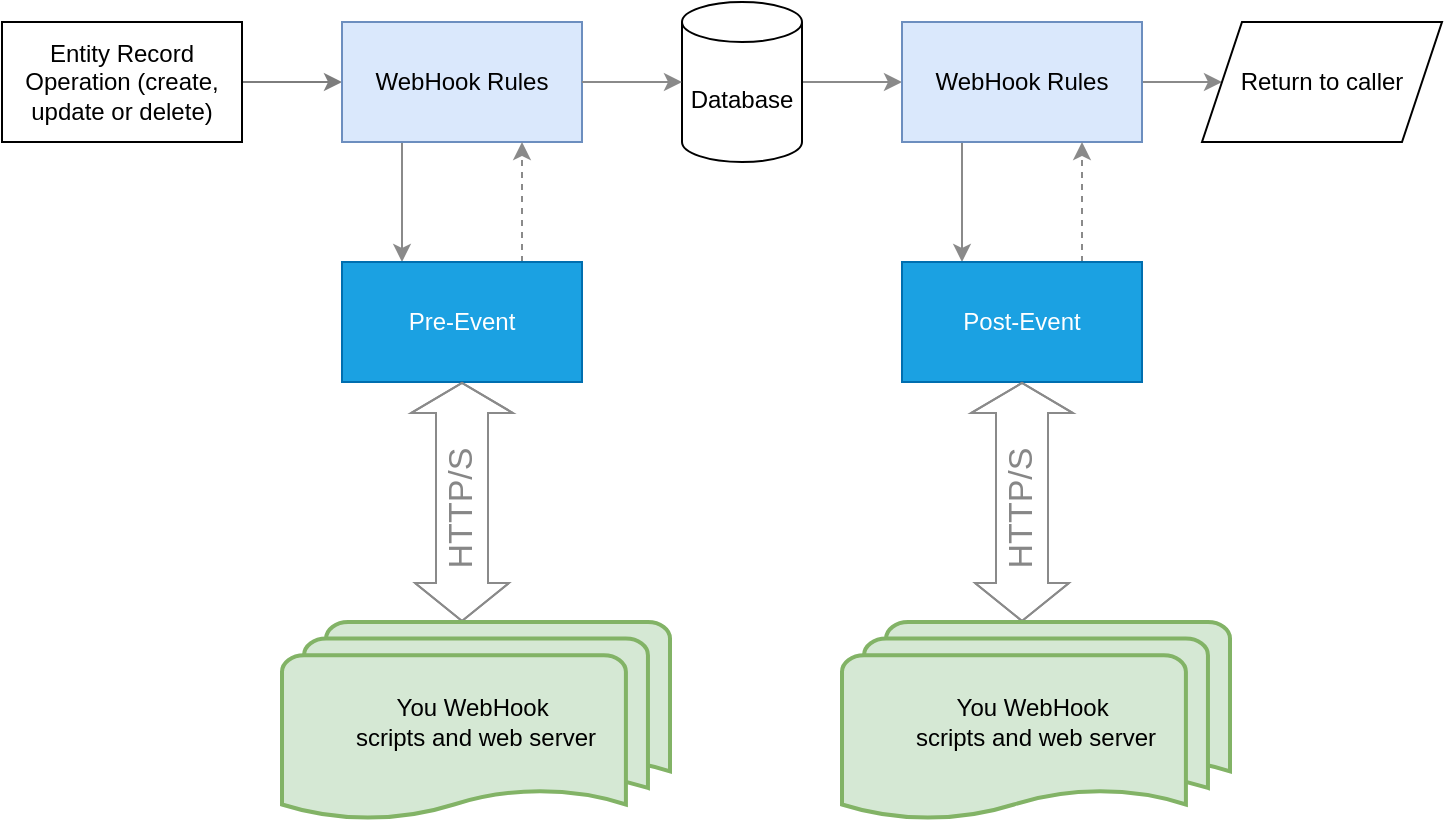 <mxfile version="22.0.4" type="device">
  <diagram name="Page-1" id="PtbTHUMTUIfh84WbkgZB">
    <mxGraphModel dx="1475" dy="985" grid="1" gridSize="10" guides="1" tooltips="1" connect="1" arrows="1" fold="1" page="1" pageScale="1" pageWidth="850" pageHeight="1100" math="0" shadow="0">
      <root>
        <mxCell id="0" />
        <mxCell id="1" parent="0" />
        <mxCell id="P-q5lw0AguM5Vt7-3L7y-13" style="edgeStyle=orthogonalEdgeStyle;rounded=0;orthogonalLoop=1;jettySize=auto;html=1;exitX=1;exitY=0.5;exitDx=0;exitDy=0;entryX=0;entryY=0.5;entryDx=0;entryDy=0;strokeColor=#7d7d7d;" parent="1" source="P-q5lw0AguM5Vt7-3L7y-2" target="P-q5lw0AguM5Vt7-3L7y-5" edge="1">
          <mxGeometry relative="1" as="geometry" />
        </mxCell>
        <mxCell id="P-q5lw0AguM5Vt7-3L7y-2" value="Entity Record Operation (create, update or delete)" style="rounded=0;whiteSpace=wrap;html=1;" parent="1" vertex="1">
          <mxGeometry x="50" y="170" width="120" height="60" as="geometry" />
        </mxCell>
        <mxCell id="P-q5lw0AguM5Vt7-3L7y-15" style="edgeStyle=orthogonalEdgeStyle;rounded=0;orthogonalLoop=1;jettySize=auto;html=1;exitX=1;exitY=0.5;exitDx=0;exitDy=0;exitPerimeter=0;entryX=0;entryY=0.5;entryDx=0;entryDy=0;strokeColor=#8A8A8A;" parent="1" source="P-q5lw0AguM5Vt7-3L7y-4" target="P-q5lw0AguM5Vt7-3L7y-10" edge="1">
          <mxGeometry relative="1" as="geometry" />
        </mxCell>
        <mxCell id="P-q5lw0AguM5Vt7-3L7y-4" value="Database" style="shape=cylinder3;whiteSpace=wrap;html=1;boundedLbl=1;backgroundOutline=1;size=10;" parent="1" vertex="1">
          <mxGeometry x="390" y="160" width="60" height="80" as="geometry" />
        </mxCell>
        <mxCell id="P-q5lw0AguM5Vt7-3L7y-7" style="edgeStyle=orthogonalEdgeStyle;rounded=0;orthogonalLoop=1;jettySize=auto;html=1;exitX=0.25;exitY=1;exitDx=0;exitDy=0;entryX=0.25;entryY=0;entryDx=0;entryDy=0;strokeColor=#8A8A8A;" parent="1" source="P-q5lw0AguM5Vt7-3L7y-5" target="P-q5lw0AguM5Vt7-3L7y-6" edge="1">
          <mxGeometry relative="1" as="geometry" />
        </mxCell>
        <mxCell id="P-q5lw0AguM5Vt7-3L7y-5" value="WebHook Rules" style="rounded=0;whiteSpace=wrap;html=1;fillColor=#dae8fc;strokeColor=#6c8ebf;" parent="1" vertex="1">
          <mxGeometry x="220" y="170" width="120" height="60" as="geometry" />
        </mxCell>
        <mxCell id="P-q5lw0AguM5Vt7-3L7y-8" style="edgeStyle=orthogonalEdgeStyle;rounded=0;orthogonalLoop=1;jettySize=auto;html=1;exitX=0.75;exitY=0;exitDx=0;exitDy=0;entryX=0.75;entryY=1;entryDx=0;entryDy=0;dashed=1;strokeColor=#8A8A8A;" parent="1" source="P-q5lw0AguM5Vt7-3L7y-6" target="P-q5lw0AguM5Vt7-3L7y-5" edge="1">
          <mxGeometry relative="1" as="geometry" />
        </mxCell>
        <mxCell id="P-q5lw0AguM5Vt7-3L7y-6" value="Pre-Event" style="rounded=0;whiteSpace=wrap;html=1;fillColor=#1ba1e2;fontColor=#ffffff;strokeColor=#006EAF;" parent="1" vertex="1">
          <mxGeometry x="220" y="290" width="120" height="60" as="geometry" />
        </mxCell>
        <mxCell id="P-q5lw0AguM5Vt7-3L7y-9" style="edgeStyle=orthogonalEdgeStyle;rounded=0;orthogonalLoop=1;jettySize=auto;html=1;exitX=0.25;exitY=1;exitDx=0;exitDy=0;entryX=0.25;entryY=0;entryDx=0;entryDy=0;strokeColor=#8A8A8A;" parent="1" source="P-q5lw0AguM5Vt7-3L7y-10" target="P-q5lw0AguM5Vt7-3L7y-12" edge="1">
          <mxGeometry relative="1" as="geometry" />
        </mxCell>
        <mxCell id="P-q5lw0AguM5Vt7-3L7y-17" style="edgeStyle=orthogonalEdgeStyle;rounded=0;orthogonalLoop=1;jettySize=auto;html=1;exitX=1;exitY=0.5;exitDx=0;exitDy=0;strokeColor=#8A8A8A;" parent="1" source="P-q5lw0AguM5Vt7-3L7y-10" target="P-q5lw0AguM5Vt7-3L7y-16" edge="1">
          <mxGeometry relative="1" as="geometry" />
        </mxCell>
        <mxCell id="P-q5lw0AguM5Vt7-3L7y-10" value="WebHook Rules" style="rounded=0;whiteSpace=wrap;html=1;fillColor=#dae8fc;strokeColor=#6c8ebf;" parent="1" vertex="1">
          <mxGeometry x="500" y="170" width="120" height="60" as="geometry" />
        </mxCell>
        <mxCell id="P-q5lw0AguM5Vt7-3L7y-11" style="edgeStyle=orthogonalEdgeStyle;rounded=0;orthogonalLoop=1;jettySize=auto;html=1;exitX=0.75;exitY=0;exitDx=0;exitDy=0;entryX=0.75;entryY=1;entryDx=0;entryDy=0;dashed=1;strokeColor=#8A8A8A;" parent="1" source="P-q5lw0AguM5Vt7-3L7y-12" target="P-q5lw0AguM5Vt7-3L7y-10" edge="1">
          <mxGeometry relative="1" as="geometry" />
        </mxCell>
        <mxCell id="P-q5lw0AguM5Vt7-3L7y-12" value="Post-Event" style="rounded=0;whiteSpace=wrap;html=1;fillColor=#1ba1e2;fontColor=#ffffff;strokeColor=#006EAF;" parent="1" vertex="1">
          <mxGeometry x="500" y="290" width="120" height="60" as="geometry" />
        </mxCell>
        <mxCell id="P-q5lw0AguM5Vt7-3L7y-14" style="edgeStyle=orthogonalEdgeStyle;rounded=0;orthogonalLoop=1;jettySize=auto;html=1;exitX=1;exitY=0.5;exitDx=0;exitDy=0;entryX=0;entryY=0.5;entryDx=0;entryDy=0;entryPerimeter=0;strokeColor=#8A8A8A;" parent="1" source="P-q5lw0AguM5Vt7-3L7y-5" target="P-q5lw0AguM5Vt7-3L7y-4" edge="1">
          <mxGeometry relative="1" as="geometry" />
        </mxCell>
        <mxCell id="P-q5lw0AguM5Vt7-3L7y-16" value="Return to caller" style="shape=parallelogram;perimeter=parallelogramPerimeter;whiteSpace=wrap;html=1;fixedSize=1;" parent="1" vertex="1">
          <mxGeometry x="650" y="170" width="120" height="60" as="geometry" />
        </mxCell>
        <mxCell id="P-q5lw0AguM5Vt7-3L7y-18" value="" style="shape=flexArrow;endArrow=classic;startArrow=classic;html=1;rounded=0;entryX=0.5;entryY=1;entryDx=0;entryDy=0;endWidth=24;endSize=4.67;width=26;strokeColor=#8A8A8A;" parent="1" target="P-q5lw0AguM5Vt7-3L7y-6" edge="1">
          <mxGeometry width="100" height="100" relative="1" as="geometry">
            <mxPoint x="280" y="470" as="sourcePoint" />
            <mxPoint x="470" y="470" as="targetPoint" />
            <Array as="points">
              <mxPoint x="280" y="410" />
            </Array>
          </mxGeometry>
        </mxCell>
        <mxCell id="P-q5lw0AguM5Vt7-3L7y-19" value="&lt;div&gt;You WebHook&amp;nbsp;&lt;/div&gt;&lt;div&gt;scripts and web server&lt;/div&gt;" style="strokeWidth=2;html=1;shape=mxgraph.flowchart.multi-document;whiteSpace=wrap;fillColor=#d5e8d4;strokeColor=#82b366;" parent="1" vertex="1">
          <mxGeometry x="190" y="470" width="194" height="100" as="geometry" />
        </mxCell>
        <mxCell id="P-q5lw0AguM5Vt7-3L7y-20" value="HTTP/S" style="text;strokeColor=none;align=center;fillColor=none;html=1;verticalAlign=middle;whiteSpace=wrap;rounded=0;rotation=-90;fontSize=17;fontColor=#878787;" parent="1" vertex="1">
          <mxGeometry x="250" y="398" width="60" height="30" as="geometry" />
        </mxCell>
        <mxCell id="rmJAQe6AANeAVADWF6aW-1" value="" style="shape=flexArrow;endArrow=classic;startArrow=classic;html=1;rounded=0;entryX=0.5;entryY=1;entryDx=0;entryDy=0;endWidth=24;endSize=4.67;width=26;strokeColor=#8A8A8A;" edge="1" parent="1">
          <mxGeometry width="100" height="100" relative="1" as="geometry">
            <mxPoint x="560" y="470" as="sourcePoint" />
            <mxPoint x="560" y="350" as="targetPoint" />
            <Array as="points">
              <mxPoint x="560" y="410" />
            </Array>
          </mxGeometry>
        </mxCell>
        <mxCell id="rmJAQe6AANeAVADWF6aW-2" value="&lt;div&gt;You WebHook&amp;nbsp;&lt;/div&gt;&lt;div&gt;scripts and web server&lt;/div&gt;" style="strokeWidth=2;html=1;shape=mxgraph.flowchart.multi-document;whiteSpace=wrap;fillColor=#d5e8d4;strokeColor=#82b366;" vertex="1" parent="1">
          <mxGeometry x="470" y="470" width="194" height="100" as="geometry" />
        </mxCell>
        <mxCell id="rmJAQe6AANeAVADWF6aW-3" value="HTTP/S" style="text;strokeColor=none;align=center;fillColor=none;html=1;verticalAlign=middle;whiteSpace=wrap;rounded=0;rotation=-90;fontSize=17;fontColor=#878787;" vertex="1" parent="1">
          <mxGeometry x="530" y="398" width="60" height="30" as="geometry" />
        </mxCell>
      </root>
    </mxGraphModel>
  </diagram>
</mxfile>
